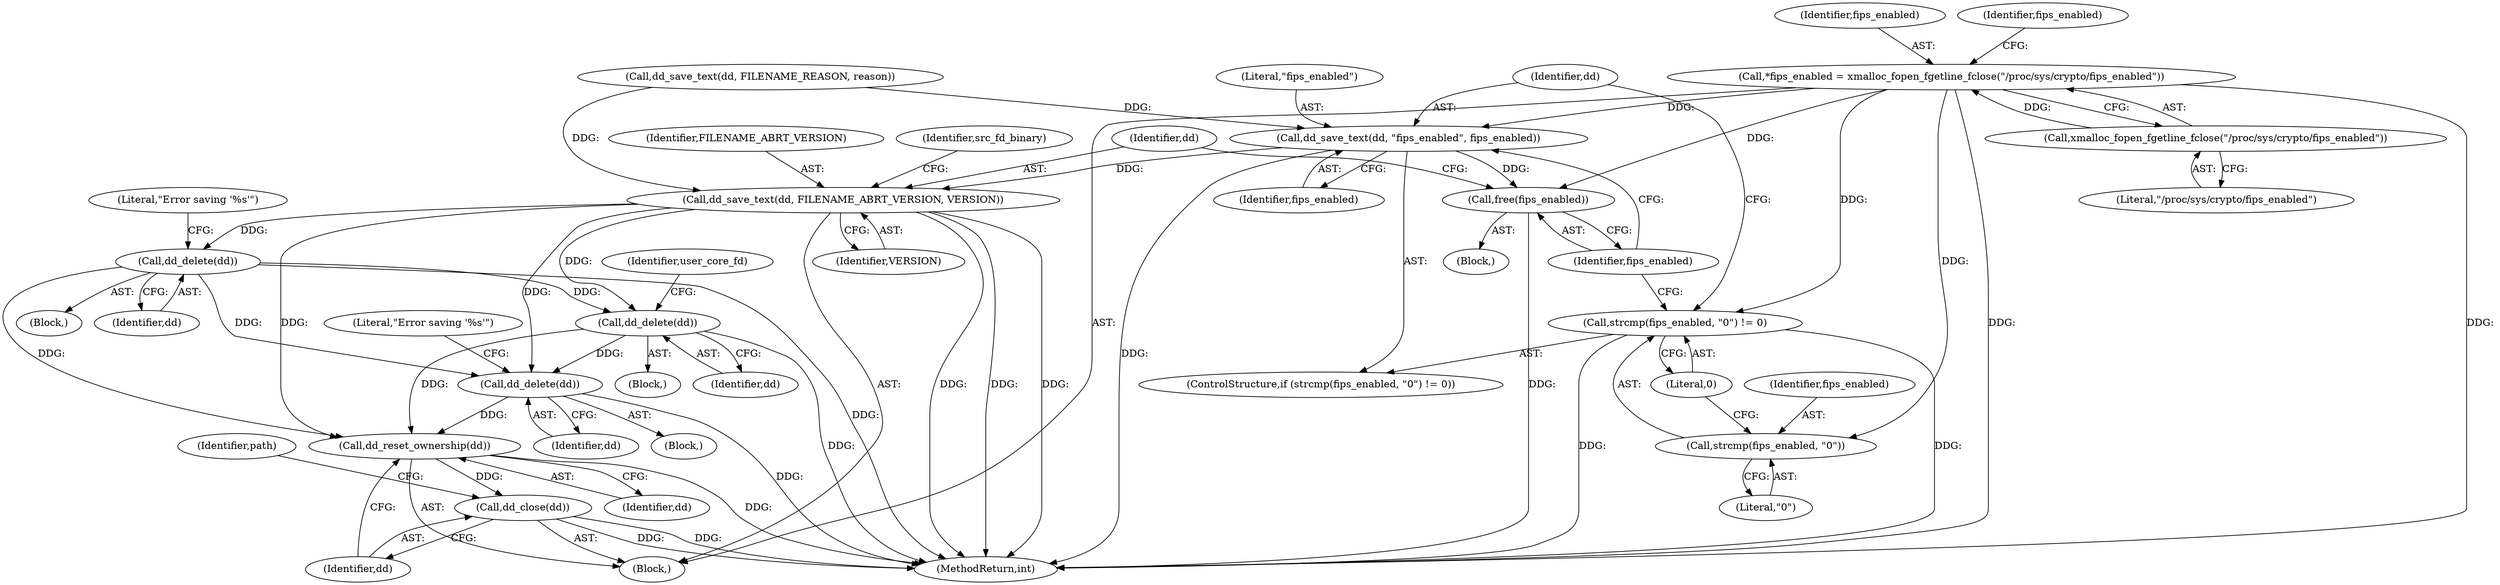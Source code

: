 digraph "0_abrt_8939398b82006ba1fec4ed491339fc075f43fc7c_1@API" {
"1000862" [label="(Call,*fips_enabled = xmalloc_fopen_fgetline_fclose(\"/proc/sys/crypto/fips_enabled\"))"];
"1000864" [label="(Call,xmalloc_fopen_fgetline_fclose(\"/proc/sys/crypto/fips_enabled\"))"];
"1000870" [label="(Call,strcmp(fips_enabled, \"0\") != 0)"];
"1000871" [label="(Call,strcmp(fips_enabled, \"0\"))"];
"1000875" [label="(Call,dd_save_text(dd, \"fips_enabled\", fips_enabled))"];
"1000879" [label="(Call,free(fips_enabled))"];
"1000881" [label="(Call,dd_save_text(dd, FILENAME_ABRT_VERSION, VERSION))"];
"1000917" [label="(Call,dd_delete(dd))"];
"1000954" [label="(Call,dd_delete(dd))"];
"1001065" [label="(Call,dd_delete(dd))"];
"1001072" [label="(Call,dd_reset_ownership(dd))"];
"1001074" [label="(Call,dd_close(dd))"];
"1000884" [label="(Identifier,VERSION)"];
"1000920" [label="(Literal,\"Error saving '%s'\")"];
"1000841" [label="(Call,dd_save_text(dd, FILENAME_REASON, reason))"];
"1000882" [label="(Identifier,dd)"];
"1001072" [label="(Call,dd_reset_ownership(dd))"];
"1000865" [label="(Literal,\"/proc/sys/crypto/fips_enabled\")"];
"1001073" [label="(Identifier,dd)"];
"1001075" [label="(Identifier,dd)"];
"1001066" [label="(Identifier,dd)"];
"1000879" [label="(Call,free(fips_enabled))"];
"1000918" [label="(Identifier,dd)"];
"1000876" [label="(Identifier,dd)"];
"1000954" [label="(Call,dd_delete(dd))"];
"1000955" [label="(Identifier,dd)"];
"1001074" [label="(Call,dd_close(dd))"];
"1000873" [label="(Literal,\"0\")"];
"1000864" [label="(Call,xmalloc_fopen_fgetline_fclose(\"/proc/sys/crypto/fips_enabled\"))"];
"1000875" [label="(Call,dd_save_text(dd, \"fips_enabled\", fips_enabled))"];
"1000881" [label="(Call,dd_save_text(dd, FILENAME_ABRT_VERSION, VERSION))"];
"1000958" [label="(Identifier,user_core_fd)"];
"1000868" [label="(Block,)"];
"1001064" [label="(Block,)"];
"1000883" [label="(Identifier,FILENAME_ABRT_VERSION)"];
"1000917" [label="(Call,dd_delete(dd))"];
"1000870" [label="(Call,strcmp(fips_enabled, \"0\") != 0)"];
"1000863" [label="(Identifier,fips_enabled)"];
"1000869" [label="(ControlStructure,if (strcmp(fips_enabled, \"0\") != 0))"];
"1001065" [label="(Call,dd_delete(dd))"];
"1000867" [label="(Identifier,fips_enabled)"];
"1000872" [label="(Identifier,fips_enabled)"];
"1000878" [label="(Identifier,fips_enabled)"];
"1000877" [label="(Literal,\"fips_enabled\")"];
"1000880" [label="(Identifier,fips_enabled)"];
"1000916" [label="(Block,)"];
"1001237" [label="(MethodReturn,int)"];
"1000887" [label="(Identifier,src_fd_binary)"];
"1001078" [label="(Identifier,path)"];
"1001068" [label="(Literal,\"Error saving '%s'\")"];
"1000659" [label="(Block,)"];
"1000951" [label="(Block,)"];
"1000871" [label="(Call,strcmp(fips_enabled, \"0\"))"];
"1000874" [label="(Literal,0)"];
"1000862" [label="(Call,*fips_enabled = xmalloc_fopen_fgetline_fclose(\"/proc/sys/crypto/fips_enabled\"))"];
"1000862" -> "1000659"  [label="AST: "];
"1000862" -> "1000864"  [label="CFG: "];
"1000863" -> "1000862"  [label="AST: "];
"1000864" -> "1000862"  [label="AST: "];
"1000867" -> "1000862"  [label="CFG: "];
"1000862" -> "1001237"  [label="DDG: "];
"1000862" -> "1001237"  [label="DDG: "];
"1000864" -> "1000862"  [label="DDG: "];
"1000862" -> "1000870"  [label="DDG: "];
"1000862" -> "1000871"  [label="DDG: "];
"1000862" -> "1000875"  [label="DDG: "];
"1000862" -> "1000879"  [label="DDG: "];
"1000864" -> "1000865"  [label="CFG: "];
"1000865" -> "1000864"  [label="AST: "];
"1000870" -> "1000869"  [label="AST: "];
"1000870" -> "1000874"  [label="CFG: "];
"1000871" -> "1000870"  [label="AST: "];
"1000874" -> "1000870"  [label="AST: "];
"1000876" -> "1000870"  [label="CFG: "];
"1000880" -> "1000870"  [label="CFG: "];
"1000870" -> "1001237"  [label="DDG: "];
"1000870" -> "1001237"  [label="DDG: "];
"1000871" -> "1000873"  [label="CFG: "];
"1000872" -> "1000871"  [label="AST: "];
"1000873" -> "1000871"  [label="AST: "];
"1000874" -> "1000871"  [label="CFG: "];
"1000875" -> "1000869"  [label="AST: "];
"1000875" -> "1000878"  [label="CFG: "];
"1000876" -> "1000875"  [label="AST: "];
"1000877" -> "1000875"  [label="AST: "];
"1000878" -> "1000875"  [label="AST: "];
"1000880" -> "1000875"  [label="CFG: "];
"1000875" -> "1001237"  [label="DDG: "];
"1000841" -> "1000875"  [label="DDG: "];
"1000875" -> "1000879"  [label="DDG: "];
"1000875" -> "1000881"  [label="DDG: "];
"1000879" -> "1000868"  [label="AST: "];
"1000879" -> "1000880"  [label="CFG: "];
"1000880" -> "1000879"  [label="AST: "];
"1000882" -> "1000879"  [label="CFG: "];
"1000879" -> "1001237"  [label="DDG: "];
"1000881" -> "1000659"  [label="AST: "];
"1000881" -> "1000884"  [label="CFG: "];
"1000882" -> "1000881"  [label="AST: "];
"1000883" -> "1000881"  [label="AST: "];
"1000884" -> "1000881"  [label="AST: "];
"1000887" -> "1000881"  [label="CFG: "];
"1000881" -> "1001237"  [label="DDG: "];
"1000881" -> "1001237"  [label="DDG: "];
"1000881" -> "1001237"  [label="DDG: "];
"1000841" -> "1000881"  [label="DDG: "];
"1000881" -> "1000917"  [label="DDG: "];
"1000881" -> "1000954"  [label="DDG: "];
"1000881" -> "1001065"  [label="DDG: "];
"1000881" -> "1001072"  [label="DDG: "];
"1000917" -> "1000916"  [label="AST: "];
"1000917" -> "1000918"  [label="CFG: "];
"1000918" -> "1000917"  [label="AST: "];
"1000920" -> "1000917"  [label="CFG: "];
"1000917" -> "1001237"  [label="DDG: "];
"1000917" -> "1000954"  [label="DDG: "];
"1000917" -> "1001065"  [label="DDG: "];
"1000917" -> "1001072"  [label="DDG: "];
"1000954" -> "1000951"  [label="AST: "];
"1000954" -> "1000955"  [label="CFG: "];
"1000955" -> "1000954"  [label="AST: "];
"1000958" -> "1000954"  [label="CFG: "];
"1000954" -> "1001237"  [label="DDG: "];
"1000954" -> "1001065"  [label="DDG: "];
"1000954" -> "1001072"  [label="DDG: "];
"1001065" -> "1001064"  [label="AST: "];
"1001065" -> "1001066"  [label="CFG: "];
"1001066" -> "1001065"  [label="AST: "];
"1001068" -> "1001065"  [label="CFG: "];
"1001065" -> "1001237"  [label="DDG: "];
"1001065" -> "1001072"  [label="DDG: "];
"1001072" -> "1000659"  [label="AST: "];
"1001072" -> "1001073"  [label="CFG: "];
"1001073" -> "1001072"  [label="AST: "];
"1001075" -> "1001072"  [label="CFG: "];
"1001072" -> "1001237"  [label="DDG: "];
"1001072" -> "1001074"  [label="DDG: "];
"1001074" -> "1000659"  [label="AST: "];
"1001074" -> "1001075"  [label="CFG: "];
"1001075" -> "1001074"  [label="AST: "];
"1001078" -> "1001074"  [label="CFG: "];
"1001074" -> "1001237"  [label="DDG: "];
"1001074" -> "1001237"  [label="DDG: "];
}
